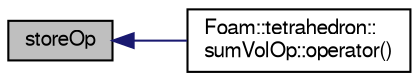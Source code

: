 digraph "storeOp"
{
  bgcolor="transparent";
  edge [fontname="FreeSans",fontsize="10",labelfontname="FreeSans",labelfontsize="10"];
  node [fontname="FreeSans",fontsize="10",shape=record];
  rankdir="LR";
  Node1 [label="storeOp",height=0.2,width=0.4,color="black", fillcolor="grey75", style="filled", fontcolor="black"];
  Node1 -> Node2 [dir="back",color="midnightblue",fontsize="10",style="solid",fontname="FreeSans"];
  Node2 [label="Foam::tetrahedron::\lsumVolOp::operator()",height=0.2,width=0.4,color="black",URL="$a27594.html#a1983d18f6e6e7de5141bea5b0d6716c4"];
}
